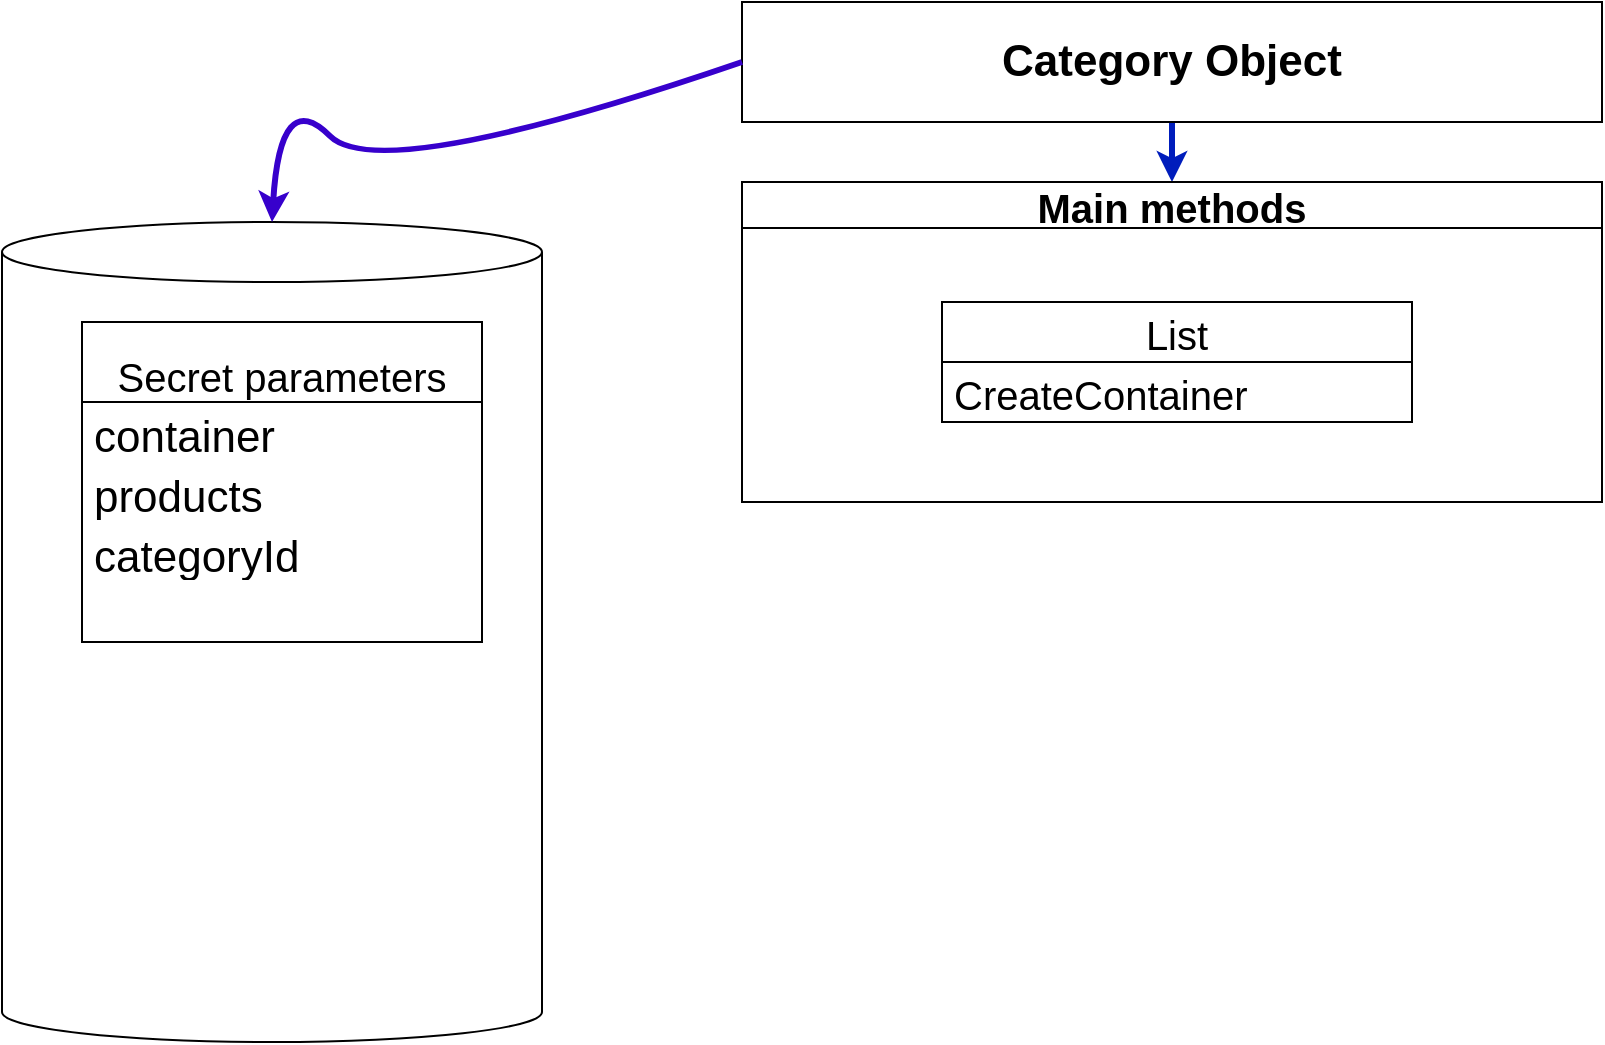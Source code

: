 <mxfile>
    <diagram id="54l9XFI_byiUcIVfojU-" name="Page-1">
        <mxGraphModel dx="2001" dy="604" grid="1" gridSize="10" guides="1" tooltips="1" connect="1" arrows="1" fold="1" page="1" pageScale="1" pageWidth="850" pageHeight="1100" math="0" shadow="0">
            <root>
                <mxCell id="0"/>
                <mxCell id="1" parent="0"/>
                <mxCell id="19" style="edgeStyle=none;html=1;fontSize=20;strokeWidth=3;fillColor=#0050ef;strokeColor=#001DBC;" edge="1" parent="1" source="3" target="18">
                    <mxGeometry relative="1" as="geometry"/>
                </mxCell>
                <mxCell id="3" value="&lt;b&gt;&lt;font style=&quot;font-size: 22px&quot;&gt;Category Object&lt;/font&gt;&lt;/b&gt;" style="rounded=0;whiteSpace=wrap;html=1;" vertex="1" parent="1">
                    <mxGeometry x="240" width="430" height="60" as="geometry"/>
                </mxCell>
                <mxCell id="5" value="" style="shape=cylinder3;whiteSpace=wrap;html=1;boundedLbl=1;backgroundOutline=1;size=15;fontSize=22;" vertex="1" parent="1">
                    <mxGeometry x="-130" y="110" width="270" height="410" as="geometry"/>
                </mxCell>
                <mxCell id="6" value="" style="curved=1;endArrow=classic;html=1;fontSize=22;entryX=0.5;entryY=0;entryDx=0;entryDy=0;entryPerimeter=0;exitX=0;exitY=0.5;exitDx=0;exitDy=0;fillColor=#6a00ff;strokeColor=#3700CC;strokeWidth=3;" edge="1" parent="1" source="3" target="5">
                    <mxGeometry width="50" height="50" relative="1" as="geometry">
                        <mxPoint x="9" y="92" as="sourcePoint"/>
                        <mxPoint x="59" y="42" as="targetPoint"/>
                        <Array as="points">
                            <mxPoint x="59" y="92"/>
                            <mxPoint x="9" y="42"/>
                        </Array>
                    </mxGeometry>
                </mxCell>
                <mxCell id="7" value="&#10;Secret parameters" style="swimlane;fontStyle=0;childLayout=stackLayout;horizontal=1;startSize=40;horizontalStack=0;resizeParent=1;resizeParentMax=0;resizeLast=0;collapsible=1;marginBottom=0;fontSize=20;verticalAlign=bottom;labelPosition=center;verticalLabelPosition=middle;align=center;" vertex="1" parent="1">
                    <mxGeometry x="-90" y="160" width="200" height="160" as="geometry"/>
                </mxCell>
                <mxCell id="8" value="container" style="text;strokeColor=none;fillColor=none;align=left;verticalAlign=middle;spacingLeft=4;spacingRight=4;overflow=hidden;points=[[0,0.5],[1,0.5]];portConstraint=eastwest;rotatable=0;fontSize=22;" vertex="1" parent="7">
                    <mxGeometry y="40" width="200" height="30" as="geometry"/>
                </mxCell>
                <mxCell id="9" value="products" style="text;strokeColor=none;fillColor=none;align=left;verticalAlign=middle;spacingLeft=4;spacingRight=4;overflow=hidden;points=[[0,0.5],[1,0.5]];portConstraint=eastwest;rotatable=0;fontSize=22;" vertex="1" parent="7">
                    <mxGeometry y="70" width="200" height="30" as="geometry"/>
                </mxCell>
                <mxCell id="10" value="categoryId" style="text;strokeColor=none;fillColor=none;align=left;verticalAlign=middle;spacingLeft=4;spacingRight=4;overflow=hidden;points=[[0,0.5],[1,0.5]];portConstraint=eastwest;rotatable=0;fontSize=22;" vertex="1" parent="7">
                    <mxGeometry y="100" width="200" height="30" as="geometry"/>
                </mxCell>
                <mxCell id="17" style="text;strokeColor=none;fillColor=none;align=left;verticalAlign=middle;spacingLeft=4;spacingRight=4;overflow=hidden;points=[[0,0.5],[1,0.5]];portConstraint=eastwest;rotatable=0;fontSize=22;" vertex="1" parent="7">
                    <mxGeometry y="130" width="200" height="30" as="geometry"/>
                </mxCell>
                <mxCell id="18" value="Main methods" style="swimlane;fontSize=20;" vertex="1" parent="1">
                    <mxGeometry x="240" y="90" width="430" height="160" as="geometry"/>
                </mxCell>
                <mxCell id="20" value="List" style="swimlane;fontStyle=0;childLayout=stackLayout;horizontal=1;startSize=30;horizontalStack=0;resizeParent=1;resizeParentMax=0;resizeLast=0;collapsible=1;marginBottom=0;fontSize=20;" vertex="1" parent="18">
                    <mxGeometry x="100" y="60" width="235" height="60" as="geometry"/>
                </mxCell>
                <mxCell id="21" value="CreateContainer" style="text;strokeColor=none;fillColor=none;align=left;verticalAlign=middle;spacingLeft=4;spacingRight=4;overflow=hidden;points=[[0,0.5],[1,0.5]];portConstraint=eastwest;rotatable=0;fontSize=20;" vertex="1" parent="20">
                    <mxGeometry y="30" width="235" height="30" as="geometry"/>
                </mxCell>
            </root>
        </mxGraphModel>
    </diagram>
</mxfile>